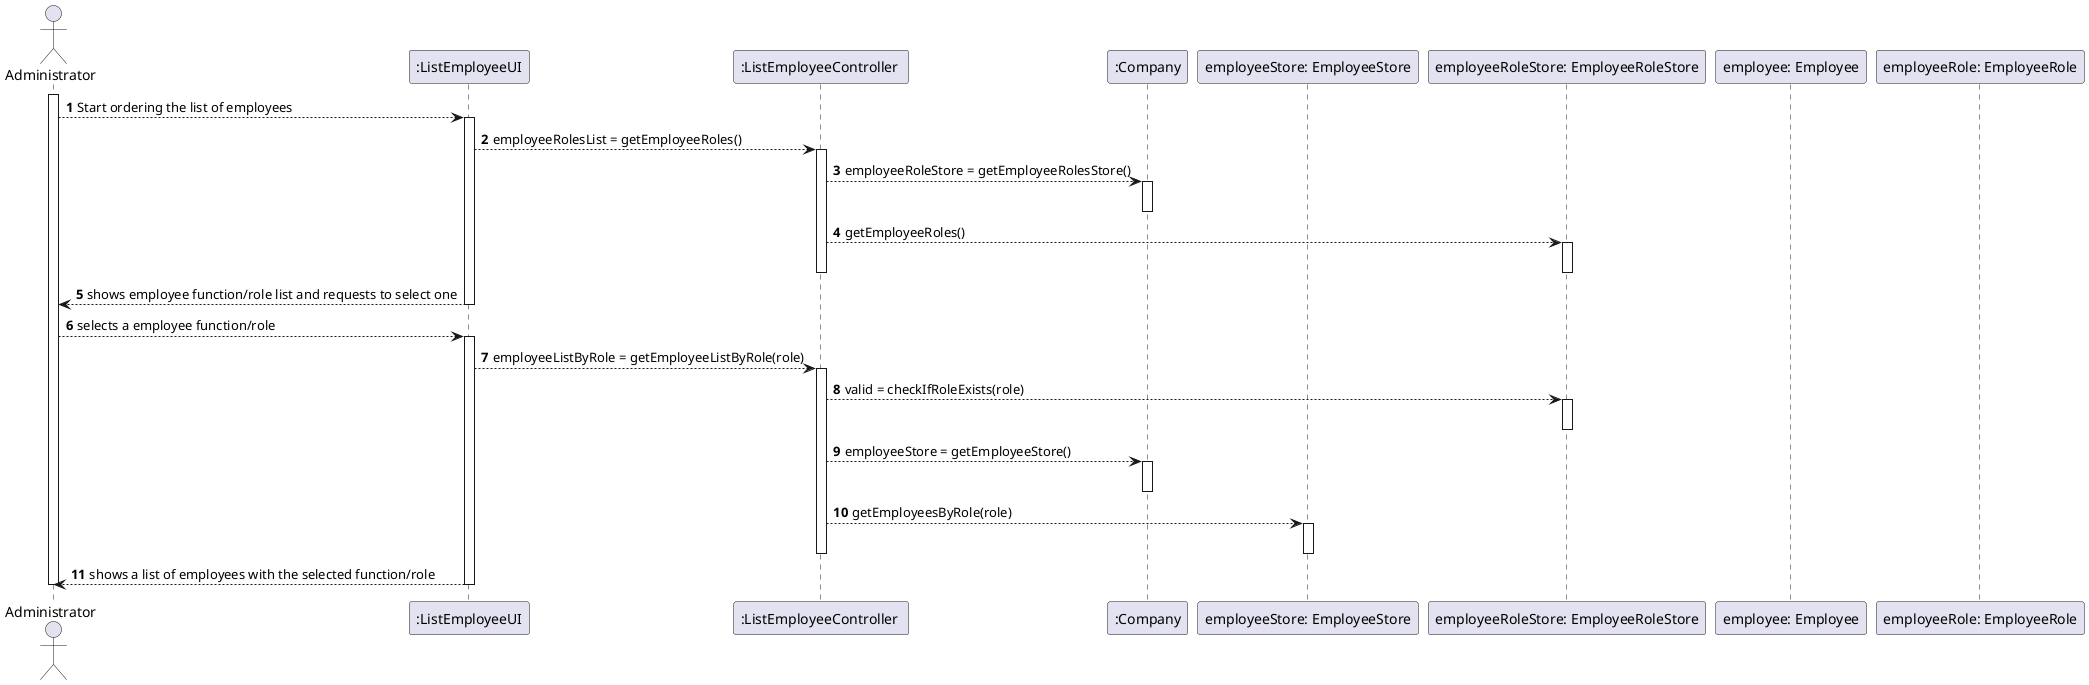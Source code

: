 @startuml
autonumber
'hide footbox

actor "Administrator" as admin

participant ":ListEmployeeUI" as ui
participant ":ListEmployeeController " as controller
participant ":Company" as company
participant "employeeStore: EmployeeStore" as eStore
participant "employeeRoleStore: EmployeeRoleStore" as eRoleStore
participant "employee: Employee" as e
participant "employeeRole: EmployeeRole" as er

activate admin
admin --> ui : Start ordering the list of employees

activate ui
ui --> controller : employeeRolesList = getEmployeeRoles()

activate controller
controller --> company : employeeRoleStore = getEmployeeRolesStore()
activate company
deactivate company

controller --> eRoleStore : getEmployeeRoles()
activate eRoleStore
deactivate eRoleStore

deactivate controller

ui --> admin : shows employee function/role list and requests to select one
deactivate ui

admin --> ui : selects a employee function/role

activate ui
ui --> controller : employeeListByRole = getEmployeeListByRole(role)

activate controller
controller --> eRoleStore : valid = checkIfRoleExists(role)
activate eRoleStore
deactivate eRoleStore

controller --> company : employeeStore = getEmployeeStore()
activate company
deactivate company

controller --> eStore : getEmployeesByRole(role)
activate eStore
deactivate eStore

deactivate controller

ui --> admin : shows a list of employees with the selected function/role
deactivate ui
deactivate admin

@enduml